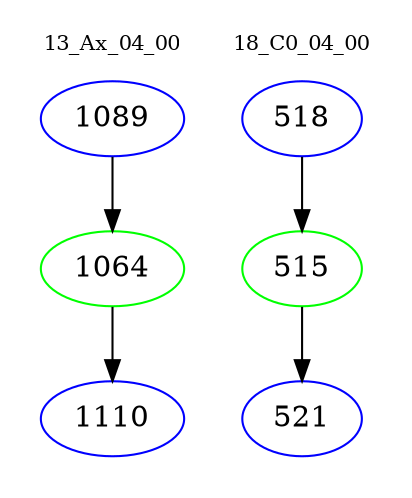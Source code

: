 digraph{
subgraph cluster_0 {
color = white
label = "13_Ax_04_00";
fontsize=10;
T0_1089 [label="1089", color="blue"]
T0_1089 -> T0_1064 [color="black"]
T0_1064 [label="1064", color="green"]
T0_1064 -> T0_1110 [color="black"]
T0_1110 [label="1110", color="blue"]
}
subgraph cluster_1 {
color = white
label = "18_C0_04_00";
fontsize=10;
T1_518 [label="518", color="blue"]
T1_518 -> T1_515 [color="black"]
T1_515 [label="515", color="green"]
T1_515 -> T1_521 [color="black"]
T1_521 [label="521", color="blue"]
}
}
